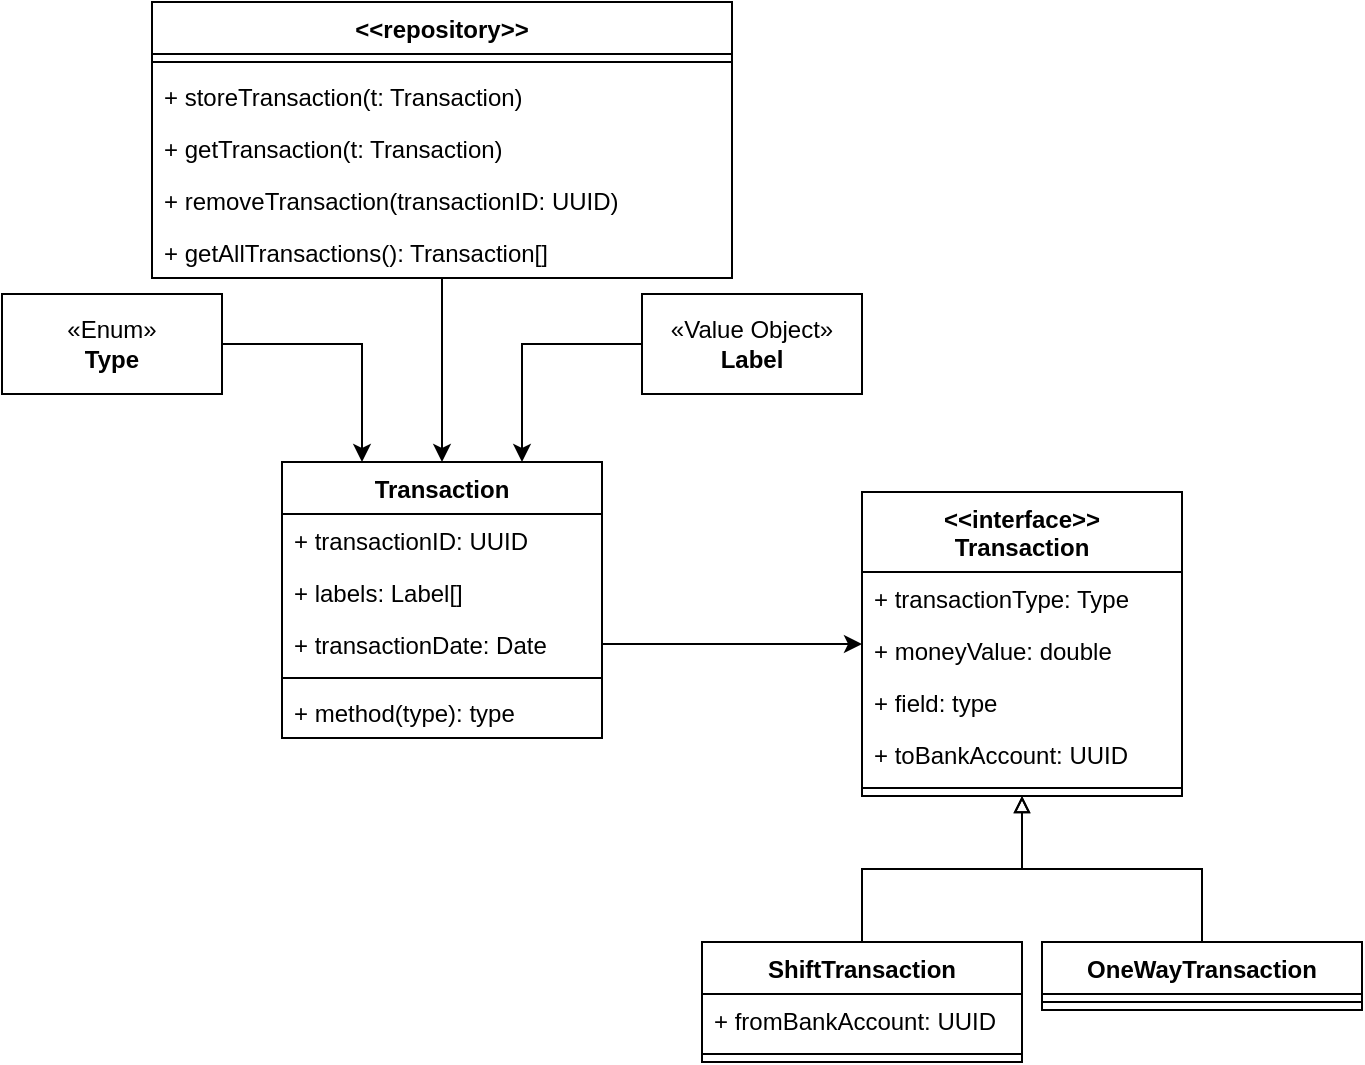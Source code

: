 <mxfile version="22.1.4" type="device">
  <diagram name="Page-1" id="bl6VzqtPxA7JYNNvEbhr">
    <mxGraphModel dx="746" dy="1602" grid="1" gridSize="10" guides="1" tooltips="1" connect="1" arrows="1" fold="1" page="1" pageScale="1" pageWidth="827" pageHeight="1169" math="0" shadow="0">
      <root>
        <mxCell id="0" />
        <mxCell id="1" parent="0" />
        <mxCell id="5-S5hUAz1drEPMVhOnYd-6" value="Transaction" style="swimlane;fontStyle=1;align=center;verticalAlign=top;childLayout=stackLayout;horizontal=1;startSize=26;horizontalStack=0;resizeParent=1;resizeParentMax=0;resizeLast=0;collapsible=1;marginBottom=0;whiteSpace=wrap;html=1;" vertex="1" parent="1">
          <mxGeometry x="350" y="120" width="160" height="138" as="geometry" />
        </mxCell>
        <mxCell id="5-S5hUAz1drEPMVhOnYd-14" value="+ transactionID: UUID" style="text;strokeColor=none;fillColor=none;align=left;verticalAlign=top;spacingLeft=4;spacingRight=4;overflow=hidden;rotatable=0;points=[[0,0.5],[1,0.5]];portConstraint=eastwest;whiteSpace=wrap;html=1;" vertex="1" parent="5-S5hUAz1drEPMVhOnYd-6">
          <mxGeometry y="26" width="160" height="26" as="geometry" />
        </mxCell>
        <mxCell id="5-S5hUAz1drEPMVhOnYd-5" value="+ labels: Label[]" style="text;strokeColor=none;fillColor=none;align=left;verticalAlign=top;spacingLeft=4;spacingRight=4;overflow=hidden;rotatable=0;points=[[0,0.5],[1,0.5]];portConstraint=eastwest;whiteSpace=wrap;html=1;" vertex="1" parent="5-S5hUAz1drEPMVhOnYd-6">
          <mxGeometry y="52" width="160" height="26" as="geometry" />
        </mxCell>
        <mxCell id="5-S5hUAz1drEPMVhOnYd-24" value="+ transactionDate: Date" style="text;strokeColor=none;fillColor=none;align=left;verticalAlign=top;spacingLeft=4;spacingRight=4;overflow=hidden;rotatable=0;points=[[0,0.5],[1,0.5]];portConstraint=eastwest;whiteSpace=wrap;html=1;" vertex="1" parent="5-S5hUAz1drEPMVhOnYd-6">
          <mxGeometry y="78" width="160" height="26" as="geometry" />
        </mxCell>
        <mxCell id="5-S5hUAz1drEPMVhOnYd-8" value="" style="line;strokeWidth=1;fillColor=none;align=left;verticalAlign=middle;spacingTop=-1;spacingLeft=3;spacingRight=3;rotatable=0;labelPosition=right;points=[];portConstraint=eastwest;strokeColor=inherit;" vertex="1" parent="5-S5hUAz1drEPMVhOnYd-6">
          <mxGeometry y="104" width="160" height="8" as="geometry" />
        </mxCell>
        <mxCell id="5-S5hUAz1drEPMVhOnYd-9" value="+ method(type): type" style="text;strokeColor=none;fillColor=none;align=left;verticalAlign=top;spacingLeft=4;spacingRight=4;overflow=hidden;rotatable=0;points=[[0,0.5],[1,0.5]];portConstraint=eastwest;whiteSpace=wrap;html=1;" vertex="1" parent="5-S5hUAz1drEPMVhOnYd-6">
          <mxGeometry y="112" width="160" height="26" as="geometry" />
        </mxCell>
        <mxCell id="5-S5hUAz1drEPMVhOnYd-10" value="&amp;lt;&amp;lt;interface&amp;gt;&amp;gt;&lt;br&gt;Transaction" style="swimlane;fontStyle=1;align=center;verticalAlign=top;childLayout=stackLayout;horizontal=1;startSize=40;horizontalStack=0;resizeParent=1;resizeParentMax=0;resizeLast=0;collapsible=1;marginBottom=0;whiteSpace=wrap;html=1;" vertex="1" parent="1">
          <mxGeometry x="640" y="135" width="160" height="152" as="geometry" />
        </mxCell>
        <mxCell id="5-S5hUAz1drEPMVhOnYd-16" value="+ transactionType: Type" style="text;strokeColor=none;fillColor=none;align=left;verticalAlign=top;spacingLeft=4;spacingRight=4;overflow=hidden;rotatable=0;points=[[0,0.5],[1,0.5]];portConstraint=eastwest;whiteSpace=wrap;html=1;" vertex="1" parent="5-S5hUAz1drEPMVhOnYd-10">
          <mxGeometry y="40" width="160" height="26" as="geometry" />
        </mxCell>
        <mxCell id="5-S5hUAz1drEPMVhOnYd-7" value="+ moneyValue: double" style="text;strokeColor=none;fillColor=none;align=left;verticalAlign=top;spacingLeft=4;spacingRight=4;overflow=hidden;rotatable=0;points=[[0,0.5],[1,0.5]];portConstraint=eastwest;whiteSpace=wrap;html=1;" vertex="1" parent="5-S5hUAz1drEPMVhOnYd-10">
          <mxGeometry y="66" width="160" height="26" as="geometry" />
        </mxCell>
        <mxCell id="5-S5hUAz1drEPMVhOnYd-41" value="+ field: type" style="text;strokeColor=none;fillColor=none;align=left;verticalAlign=top;spacingLeft=4;spacingRight=4;overflow=hidden;rotatable=0;points=[[0,0.5],[1,0.5]];portConstraint=eastwest;whiteSpace=wrap;html=1;" vertex="1" parent="5-S5hUAz1drEPMVhOnYd-10">
          <mxGeometry y="92" width="160" height="26" as="geometry" />
        </mxCell>
        <mxCell id="5-S5hUAz1drEPMVhOnYd-38" value="+ toBankAccount: UUID" style="text;strokeColor=none;fillColor=none;align=left;verticalAlign=top;spacingLeft=4;spacingRight=4;overflow=hidden;rotatable=0;points=[[0,0.5],[1,0.5]];portConstraint=eastwest;whiteSpace=wrap;html=1;" vertex="1" parent="5-S5hUAz1drEPMVhOnYd-10">
          <mxGeometry y="118" width="160" height="26" as="geometry" />
        </mxCell>
        <mxCell id="5-S5hUAz1drEPMVhOnYd-12" value="" style="line;strokeWidth=1;fillColor=none;align=left;verticalAlign=middle;spacingTop=-1;spacingLeft=3;spacingRight=3;rotatable=0;labelPosition=right;points=[];portConstraint=eastwest;strokeColor=inherit;" vertex="1" parent="5-S5hUAz1drEPMVhOnYd-10">
          <mxGeometry y="144" width="160" height="8" as="geometry" />
        </mxCell>
        <mxCell id="5-S5hUAz1drEPMVhOnYd-37" style="edgeStyle=orthogonalEdgeStyle;rounded=0;orthogonalLoop=1;jettySize=auto;html=1;entryX=0.25;entryY=0;entryDx=0;entryDy=0;" edge="1" parent="1" source="5-S5hUAz1drEPMVhOnYd-22" target="5-S5hUAz1drEPMVhOnYd-6">
          <mxGeometry relative="1" as="geometry" />
        </mxCell>
        <mxCell id="5-S5hUAz1drEPMVhOnYd-22" value="«Enum»&lt;br&gt;&lt;b&gt;Type&lt;/b&gt;" style="html=1;whiteSpace=wrap;" vertex="1" parent="1">
          <mxGeometry x="210" y="36" width="110" height="50" as="geometry" />
        </mxCell>
        <mxCell id="5-S5hUAz1drEPMVhOnYd-36" style="edgeStyle=orthogonalEdgeStyle;rounded=0;orthogonalLoop=1;jettySize=auto;html=1;entryX=0.75;entryY=0;entryDx=0;entryDy=0;" edge="1" parent="1" source="5-S5hUAz1drEPMVhOnYd-23" target="5-S5hUAz1drEPMVhOnYd-6">
          <mxGeometry relative="1" as="geometry" />
        </mxCell>
        <mxCell id="5-S5hUAz1drEPMVhOnYd-23" value="«Value Object»&lt;br&gt;&lt;b&gt;Label&lt;/b&gt;" style="html=1;whiteSpace=wrap;" vertex="1" parent="1">
          <mxGeometry x="530" y="36" width="110" height="50" as="geometry" />
        </mxCell>
        <mxCell id="5-S5hUAz1drEPMVhOnYd-35" style="edgeStyle=orthogonalEdgeStyle;rounded=0;orthogonalLoop=1;jettySize=auto;html=1;entryX=0.5;entryY=0;entryDx=0;entryDy=0;" edge="1" parent="1" source="5-S5hUAz1drEPMVhOnYd-28" target="5-S5hUAz1drEPMVhOnYd-6">
          <mxGeometry relative="1" as="geometry" />
        </mxCell>
        <mxCell id="5-S5hUAz1drEPMVhOnYd-28" value="&amp;lt;&amp;lt;repository&amp;gt;&amp;gt;" style="swimlane;fontStyle=1;align=center;verticalAlign=top;childLayout=stackLayout;horizontal=1;startSize=26;horizontalStack=0;resizeParent=1;resizeParentMax=0;resizeLast=0;collapsible=1;marginBottom=0;whiteSpace=wrap;html=1;" vertex="1" parent="1">
          <mxGeometry x="285" y="-110" width="290" height="138" as="geometry" />
        </mxCell>
        <mxCell id="5-S5hUAz1drEPMVhOnYd-30" value="" style="line;strokeWidth=1;fillColor=none;align=left;verticalAlign=middle;spacingTop=-1;spacingLeft=3;spacingRight=3;rotatable=0;labelPosition=right;points=[];portConstraint=eastwest;strokeColor=inherit;" vertex="1" parent="5-S5hUAz1drEPMVhOnYd-28">
          <mxGeometry y="26" width="290" height="8" as="geometry" />
        </mxCell>
        <mxCell id="5-S5hUAz1drEPMVhOnYd-32" value="+ storeTransaction(t: Transaction)" style="text;strokeColor=none;fillColor=none;align=left;verticalAlign=top;spacingLeft=4;spacingRight=4;overflow=hidden;rotatable=0;points=[[0,0.5],[1,0.5]];portConstraint=eastwest;whiteSpace=wrap;html=1;" vertex="1" parent="5-S5hUAz1drEPMVhOnYd-28">
          <mxGeometry y="34" width="290" height="26" as="geometry" />
        </mxCell>
        <mxCell id="5-S5hUAz1drEPMVhOnYd-31" value="+ getTransaction(t: Transaction)" style="text;strokeColor=none;fillColor=none;align=left;verticalAlign=top;spacingLeft=4;spacingRight=4;overflow=hidden;rotatable=0;points=[[0,0.5],[1,0.5]];portConstraint=eastwest;whiteSpace=wrap;html=1;" vertex="1" parent="5-S5hUAz1drEPMVhOnYd-28">
          <mxGeometry y="60" width="290" height="26" as="geometry" />
        </mxCell>
        <mxCell id="5-S5hUAz1drEPMVhOnYd-49" value="+ removeTransaction(transactionID: UUID)" style="text;strokeColor=none;fillColor=none;align=left;verticalAlign=top;spacingLeft=4;spacingRight=4;overflow=hidden;rotatable=0;points=[[0,0.5],[1,0.5]];portConstraint=eastwest;whiteSpace=wrap;html=1;" vertex="1" parent="5-S5hUAz1drEPMVhOnYd-28">
          <mxGeometry y="86" width="290" height="26" as="geometry" />
        </mxCell>
        <mxCell id="5-S5hUAz1drEPMVhOnYd-15" value="+ getAllTransactions(): Transaction[]" style="text;strokeColor=none;fillColor=none;align=left;verticalAlign=top;spacingLeft=4;spacingRight=4;overflow=hidden;rotatable=0;points=[[0,0.5],[1,0.5]];portConstraint=eastwest;whiteSpace=wrap;html=1;" vertex="1" parent="5-S5hUAz1drEPMVhOnYd-28">
          <mxGeometry y="112" width="290" height="26" as="geometry" />
        </mxCell>
        <mxCell id="5-S5hUAz1drEPMVhOnYd-39" style="edgeStyle=orthogonalEdgeStyle;rounded=0;orthogonalLoop=1;jettySize=auto;html=1;" edge="1" parent="1" source="5-S5hUAz1drEPMVhOnYd-24" target="5-S5hUAz1drEPMVhOnYd-10">
          <mxGeometry relative="1" as="geometry" />
        </mxCell>
        <mxCell id="5-S5hUAz1drEPMVhOnYd-47" style="edgeStyle=orthogonalEdgeStyle;rounded=0;orthogonalLoop=1;jettySize=auto;html=1;endArrow=block;endFill=0;" edge="1" parent="1" source="5-S5hUAz1drEPMVhOnYd-40" target="5-S5hUAz1drEPMVhOnYd-10">
          <mxGeometry relative="1" as="geometry" />
        </mxCell>
        <mxCell id="5-S5hUAz1drEPMVhOnYd-40" value="ShiftTransaction" style="swimlane;fontStyle=1;align=center;verticalAlign=top;childLayout=stackLayout;horizontal=1;startSize=26;horizontalStack=0;resizeParent=1;resizeParentMax=0;resizeLast=0;collapsible=1;marginBottom=0;whiteSpace=wrap;html=1;" vertex="1" parent="1">
          <mxGeometry x="560" y="360" width="160" height="60" as="geometry" />
        </mxCell>
        <mxCell id="5-S5hUAz1drEPMVhOnYd-27" value="+ fromBankAccount: UUID" style="text;strokeColor=none;fillColor=none;align=left;verticalAlign=top;spacingLeft=4;spacingRight=4;overflow=hidden;rotatable=0;points=[[0,0.5],[1,0.5]];portConstraint=eastwest;whiteSpace=wrap;html=1;" vertex="1" parent="5-S5hUAz1drEPMVhOnYd-40">
          <mxGeometry y="26" width="160" height="26" as="geometry" />
        </mxCell>
        <mxCell id="5-S5hUAz1drEPMVhOnYd-42" value="" style="line;strokeWidth=1;fillColor=none;align=left;verticalAlign=middle;spacingTop=-1;spacingLeft=3;spacingRight=3;rotatable=0;labelPosition=right;points=[];portConstraint=eastwest;strokeColor=inherit;" vertex="1" parent="5-S5hUAz1drEPMVhOnYd-40">
          <mxGeometry y="52" width="160" height="8" as="geometry" />
        </mxCell>
        <mxCell id="5-S5hUAz1drEPMVhOnYd-48" style="edgeStyle=orthogonalEdgeStyle;rounded=0;orthogonalLoop=1;jettySize=auto;html=1;endArrow=block;endFill=0;" edge="1" parent="1" source="5-S5hUAz1drEPMVhOnYd-44" target="5-S5hUAz1drEPMVhOnYd-10">
          <mxGeometry relative="1" as="geometry" />
        </mxCell>
        <mxCell id="5-S5hUAz1drEPMVhOnYd-44" value="OneWayTransaction" style="swimlane;fontStyle=1;align=center;verticalAlign=top;childLayout=stackLayout;horizontal=1;startSize=26;horizontalStack=0;resizeParent=1;resizeParentMax=0;resizeLast=0;collapsible=1;marginBottom=0;whiteSpace=wrap;html=1;" vertex="1" parent="1">
          <mxGeometry x="730" y="360" width="160" height="34" as="geometry" />
        </mxCell>
        <mxCell id="5-S5hUAz1drEPMVhOnYd-46" value="" style="line;strokeWidth=1;fillColor=none;align=left;verticalAlign=middle;spacingTop=-1;spacingLeft=3;spacingRight=3;rotatable=0;labelPosition=right;points=[];portConstraint=eastwest;strokeColor=inherit;" vertex="1" parent="5-S5hUAz1drEPMVhOnYd-44">
          <mxGeometry y="26" width="160" height="8" as="geometry" />
        </mxCell>
      </root>
    </mxGraphModel>
  </diagram>
</mxfile>
